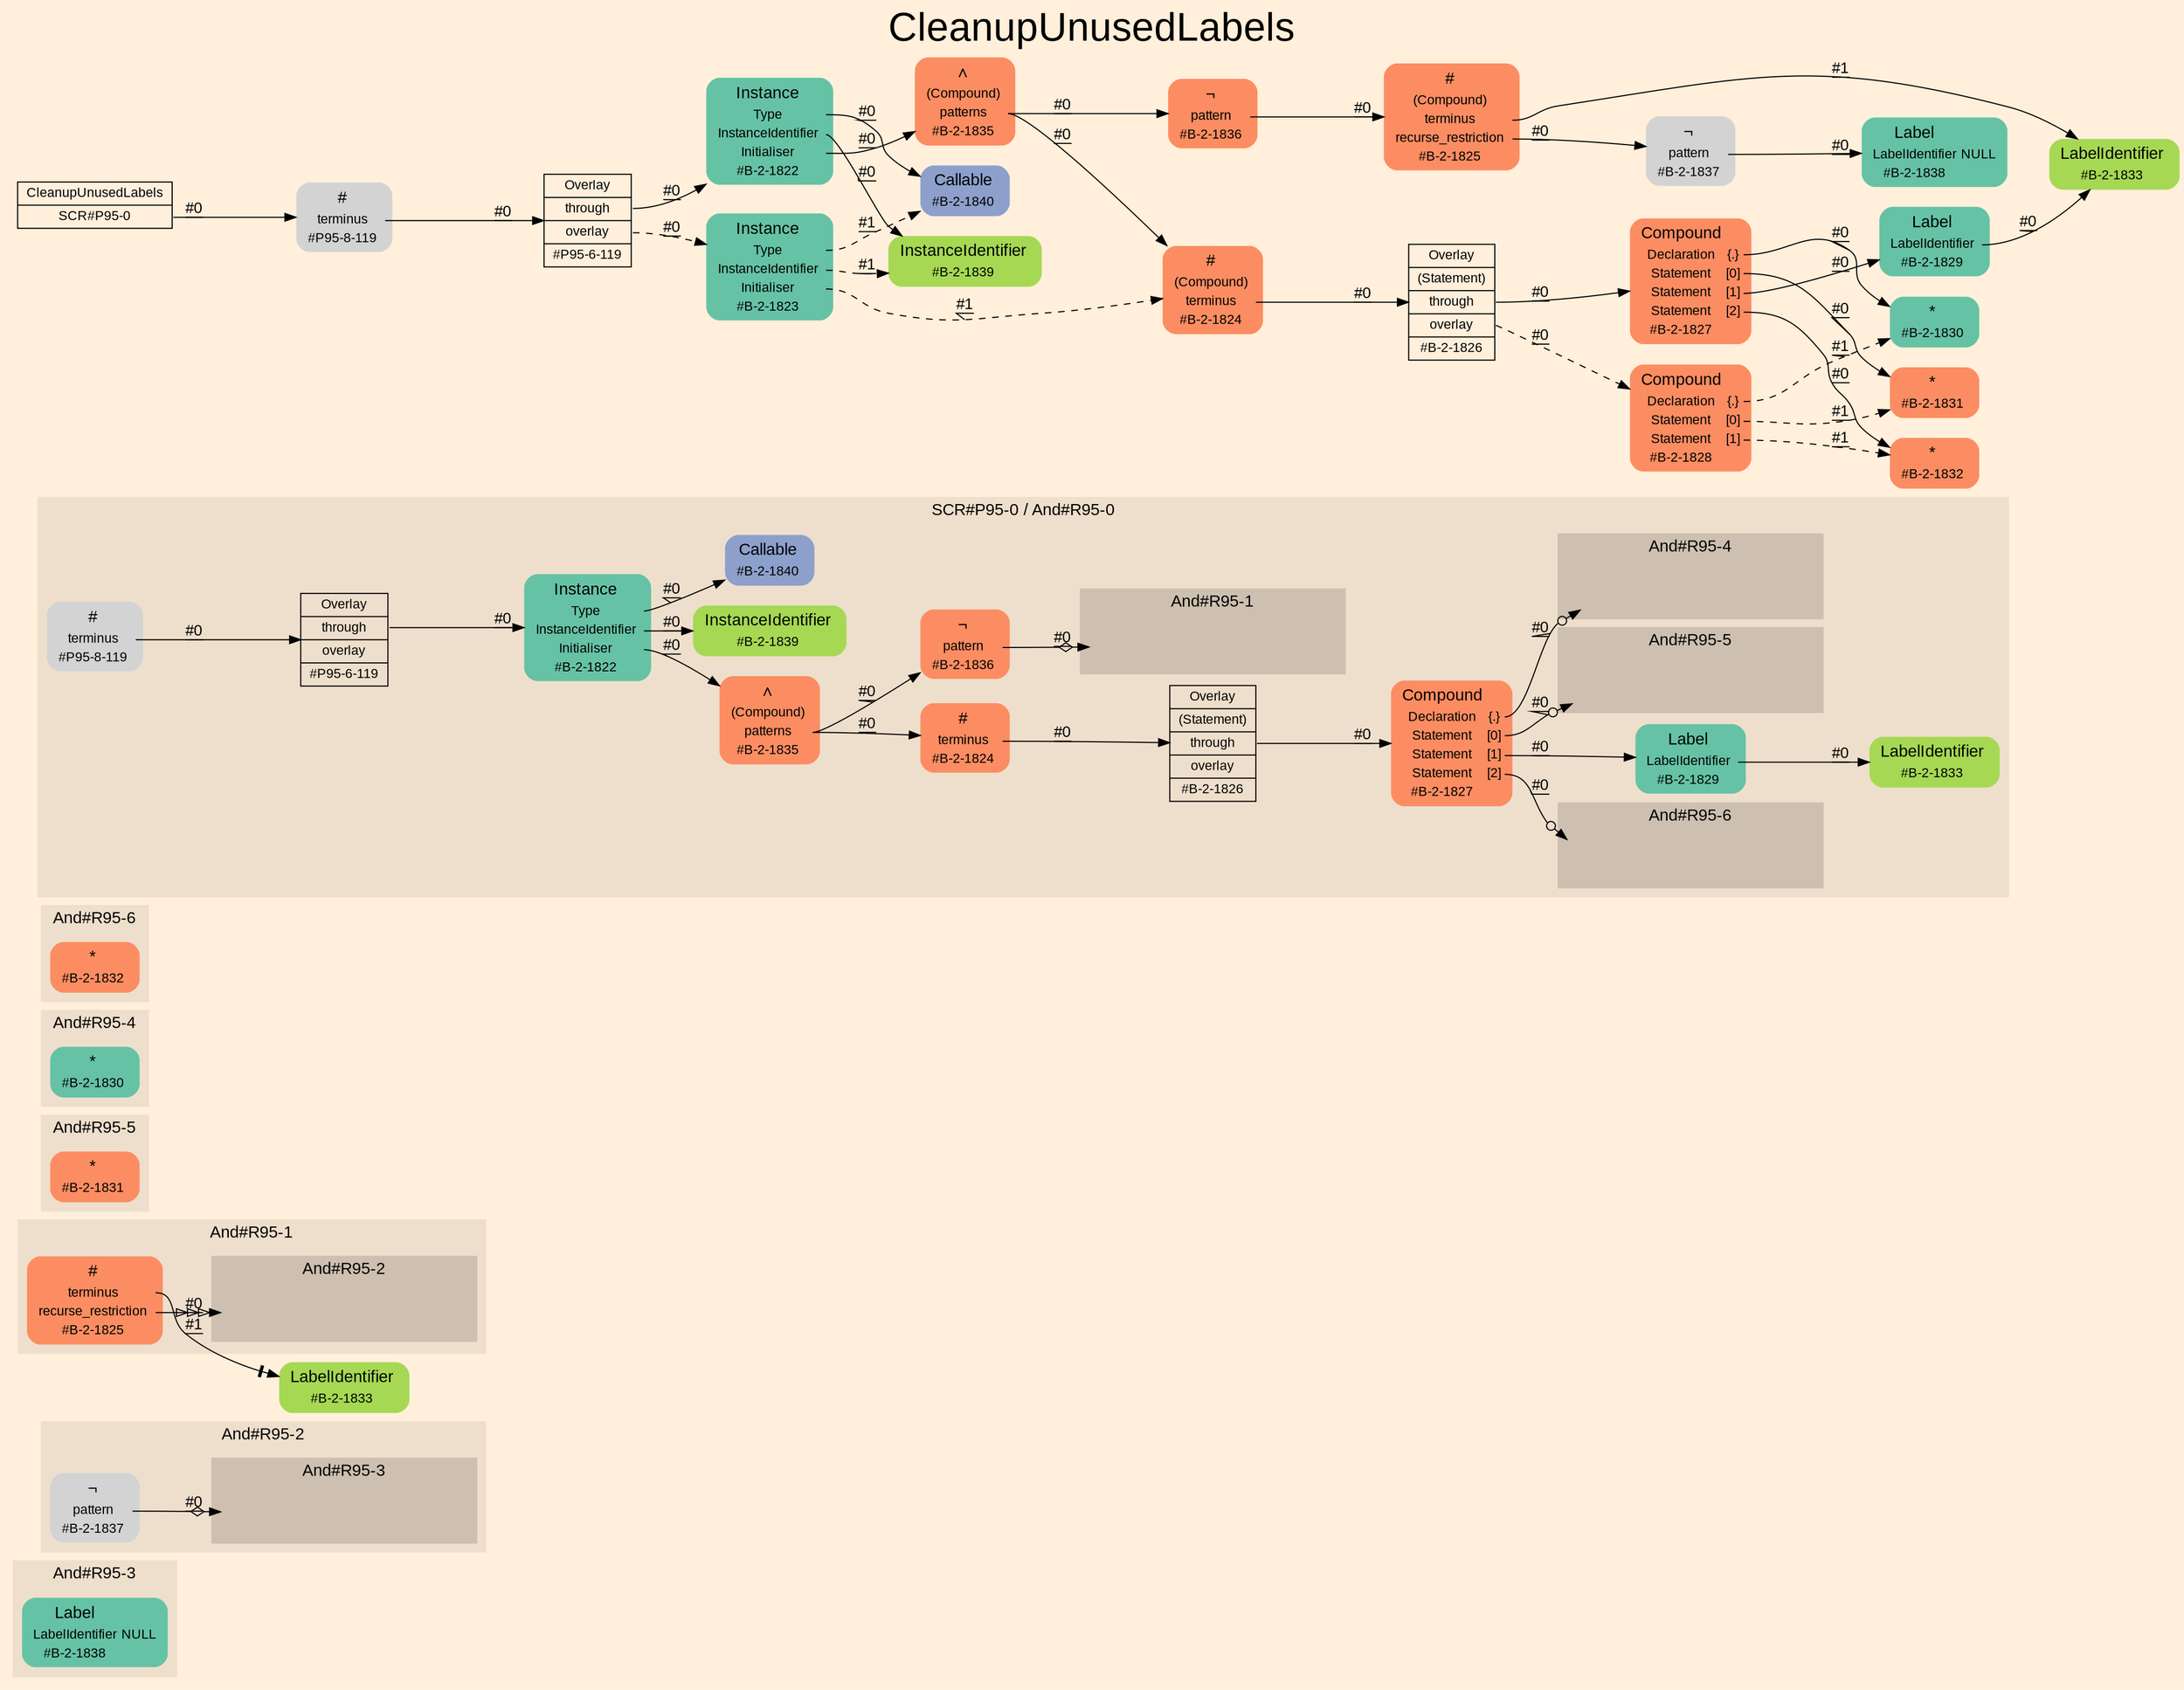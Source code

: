 digraph "CleanupUnusedLabels" {
label = "CleanupUnusedLabels"
labelloc = t
fontsize = "36"
graph [
    rankdir = "LR"
    ranksep = 0.3
    bgcolor = antiquewhite1
    color = black
    fontcolor = black
    fontname = "Arial"
];
node [
    fontname = "Arial"
];
edge [
    fontname = "Arial"
];

// -------------------- figure And#R95-3 --------------------
// -------- region And#R95-3 ----------
subgraph "clusterAnd#R95-3" {
    label = "And#R95-3"
    style = "filled"
    color = antiquewhite2
    fontsize = "15"
    "And#R95-3/#B-2-1838" [
        // -------- block And#R95-3/#B-2-1838 ----------
        shape = "plaintext"
        fillcolor = "/set28/1"
        label = <<TABLE BORDER="0" CELLBORDER="0" CELLSPACING="0">
         <TR><TD><FONT POINT-SIZE="15.0">Label</FONT></TD><TD></TD></TR>
         <TR><TD>LabelIdentifier</TD><TD PORT="port0">NULL</TD></TR>
         <TR><TD>#B-2-1838</TD><TD PORT="port1"></TD></TR>
        </TABLE>>
        style = "rounded,filled"
        fontsize = "12"
    ];
    
}


// -------------------- figure And#R95-2 --------------------
// -------- region And#R95-2 ----------
subgraph "clusterAnd#R95-2" {
    label = "And#R95-2"
    style = "filled"
    color = antiquewhite2
    fontsize = "15"
    "And#R95-2/#B-2-1837" [
        // -------- block And#R95-2/#B-2-1837 ----------
        shape = "plaintext"
        label = <<TABLE BORDER="0" CELLBORDER="0" CELLSPACING="0">
         <TR><TD><FONT POINT-SIZE="15.0">¬</FONT></TD><TD></TD></TR>
         <TR><TD>pattern</TD><TD PORT="port0"></TD></TR>
         <TR><TD>#B-2-1837</TD><TD PORT="port1"></TD></TR>
        </TABLE>>
        style = "rounded,filled"
        fontsize = "12"
    ];
    
    // -------- region And#R95-2/And#R95-3 ----------
    subgraph "clusterAnd#R95-2/And#R95-3" {
        label = "And#R95-3"
        style = "filled"
        color = antiquewhite3
        fontsize = "15"
        "And#R95-2/And#R95-3/#B-2-1838" [
            // -------- block And#R95-2/And#R95-3/#B-2-1838 ----------
            shape = none
            fillcolor = "/set28/1"
            style = "invisible"
        ];
        
    }
    
}

"And#R95-2/#B-2-1837":port0 -> "And#R95-2/And#R95-3/#B-2-1838" [
    arrowhead="normalnoneodiamond"
    label = "#0"
    decorate = true
    color = black
    fontcolor = black
];


// -------------------- figure And#R95-1 --------------------
// -------- region And#R95-1 ----------
subgraph "clusterAnd#R95-1" {
    label = "And#R95-1"
    style = "filled"
    color = antiquewhite2
    fontsize = "15"
    "And#R95-1/#B-2-1825" [
        // -------- block And#R95-1/#B-2-1825 ----------
        shape = "plaintext"
        fillcolor = "/set28/2"
        label = <<TABLE BORDER="0" CELLBORDER="0" CELLSPACING="0">
         <TR><TD><FONT POINT-SIZE="15.0">#</FONT></TD><TD></TD></TR>
         <TR><TD>terminus</TD><TD PORT="port0"></TD></TR>
         <TR><TD>recurse_restriction</TD><TD PORT="port1"></TD></TR>
         <TR><TD>#B-2-1825</TD><TD PORT="port2"></TD></TR>
        </TABLE>>
        style = "rounded,filled"
        fontsize = "12"
    ];
    
    // -------- region And#R95-1/And#R95-2 ----------
    subgraph "clusterAnd#R95-1/And#R95-2" {
        label = "And#R95-2"
        style = "filled"
        color = antiquewhite3
        fontsize = "15"
        "And#R95-1/And#R95-2/#B-2-1837" [
            // -------- block And#R95-1/And#R95-2/#B-2-1837 ----------
            shape = none
            style = "invisible"
        ];
        
    }
    
}

"And#R95-1/#B-2-1833" [
    // -------- block And#R95-1/#B-2-1833 ----------
    shape = "plaintext"
    fillcolor = "/set28/5"
    label = <<TABLE BORDER="0" CELLBORDER="0" CELLSPACING="0">
     <TR><TD><FONT POINT-SIZE="15.0">LabelIdentifier</FONT></TD><TD></TD></TR>
     <TR><TD>#B-2-1833</TD><TD PORT="port0"></TD></TR>
    </TABLE>>
    style = "rounded,filled"
    fontsize = "12"
];

"And#R95-1/#B-2-1825":port0 -> "And#R95-1/#B-2-1833" [
    arrowhead="normalnonetee"
    label = "#1"
    decorate = true
    color = black
    fontcolor = black
];

"And#R95-1/#B-2-1825":port1 -> "And#R95-1/And#R95-2/#B-2-1837" [
    arrowhead="normalonormalonormalonormal"
    label = "#0"
    decorate = true
    color = black
    fontcolor = black
];


// -------------------- figure And#R95-5 --------------------
// -------- region And#R95-5 ----------
subgraph "clusterAnd#R95-5" {
    label = "And#R95-5"
    style = "filled"
    color = antiquewhite2
    fontsize = "15"
    "And#R95-5/#B-2-1831" [
        // -------- block And#R95-5/#B-2-1831 ----------
        shape = "plaintext"
        fillcolor = "/set28/2"
        label = <<TABLE BORDER="0" CELLBORDER="0" CELLSPACING="0">
         <TR><TD><FONT POINT-SIZE="15.0">*</FONT></TD><TD></TD></TR>
         <TR><TD>#B-2-1831</TD><TD PORT="port0"></TD></TR>
        </TABLE>>
        style = "rounded,filled"
        fontsize = "12"
    ];
    
}


// -------------------- figure And#R95-4 --------------------
// -------- region And#R95-4 ----------
subgraph "clusterAnd#R95-4" {
    label = "And#R95-4"
    style = "filled"
    color = antiquewhite2
    fontsize = "15"
    "And#R95-4/#B-2-1830" [
        // -------- block And#R95-4/#B-2-1830 ----------
        shape = "plaintext"
        fillcolor = "/set28/1"
        label = <<TABLE BORDER="0" CELLBORDER="0" CELLSPACING="0">
         <TR><TD><FONT POINT-SIZE="15.0">*</FONT></TD><TD></TD></TR>
         <TR><TD>#B-2-1830</TD><TD PORT="port0"></TD></TR>
        </TABLE>>
        style = "rounded,filled"
        fontsize = "12"
    ];
    
}


// -------------------- figure And#R95-6 --------------------
// -------- region And#R95-6 ----------
subgraph "clusterAnd#R95-6" {
    label = "And#R95-6"
    style = "filled"
    color = antiquewhite2
    fontsize = "15"
    "And#R95-6/#B-2-1832" [
        // -------- block And#R95-6/#B-2-1832 ----------
        shape = "plaintext"
        fillcolor = "/set28/2"
        label = <<TABLE BORDER="0" CELLBORDER="0" CELLSPACING="0">
         <TR><TD><FONT POINT-SIZE="15.0">*</FONT></TD><TD></TD></TR>
         <TR><TD>#B-2-1832</TD><TD PORT="port0"></TD></TR>
        </TABLE>>
        style = "rounded,filled"
        fontsize = "12"
    ];
    
}


// -------------------- figure And#R95-0 --------------------
// -------- region And#R95-0 ----------
subgraph "clusterAnd#R95-0" {
    label = "SCR#P95-0 / And#R95-0"
    style = "filled"
    color = antiquewhite2
    fontsize = "15"
    "And#R95-0/#B-2-1826" [
        // -------- block And#R95-0/#B-2-1826 ----------
        shape = "record"
        fillcolor = antiquewhite2
        label = "<fixed> Overlay | <port0> (Statement) | <port1> through | <port2> overlay | <port3> #B-2-1826"
        style = "filled"
        fontsize = "12"
        color = black
        fontcolor = black
    ];
    
    "And#R95-0/#B-2-1839" [
        // -------- block And#R95-0/#B-2-1839 ----------
        shape = "plaintext"
        fillcolor = "/set28/5"
        label = <<TABLE BORDER="0" CELLBORDER="0" CELLSPACING="0">
         <TR><TD><FONT POINT-SIZE="15.0">InstanceIdentifier</FONT></TD><TD></TD></TR>
         <TR><TD>#B-2-1839</TD><TD PORT="port0"></TD></TR>
        </TABLE>>
        style = "rounded,filled"
        fontsize = "12"
    ];
    
    "And#R95-0/#P95-6-119" [
        // -------- block And#R95-0/#P95-6-119 ----------
        shape = "record"
        fillcolor = antiquewhite2
        label = "<fixed> Overlay | <port0> through | <port1> overlay | <port2> #P95-6-119"
        style = "filled"
        fontsize = "12"
        color = black
        fontcolor = black
    ];
    
    "And#R95-0/#B-2-1822" [
        // -------- block And#R95-0/#B-2-1822 ----------
        shape = "plaintext"
        fillcolor = "/set28/1"
        label = <<TABLE BORDER="0" CELLBORDER="0" CELLSPACING="0">
         <TR><TD><FONT POINT-SIZE="15.0">Instance</FONT></TD><TD></TD></TR>
         <TR><TD>Type</TD><TD PORT="port0"></TD></TR>
         <TR><TD>InstanceIdentifier</TD><TD PORT="port1"></TD></TR>
         <TR><TD>Initialiser</TD><TD PORT="port2"></TD></TR>
         <TR><TD>#B-2-1822</TD><TD PORT="port3"></TD></TR>
        </TABLE>>
        style = "rounded,filled"
        fontsize = "12"
    ];
    
    "And#R95-0/#B-2-1840" [
        // -------- block And#R95-0/#B-2-1840 ----------
        shape = "plaintext"
        fillcolor = "/set28/3"
        label = <<TABLE BORDER="0" CELLBORDER="0" CELLSPACING="0">
         <TR><TD><FONT POINT-SIZE="15.0">Callable</FONT></TD><TD></TD></TR>
         <TR><TD>#B-2-1840</TD><TD PORT="port0"></TD></TR>
        </TABLE>>
        style = "rounded,filled"
        fontsize = "12"
    ];
    
    "And#R95-0/#B-2-1827" [
        // -------- block And#R95-0/#B-2-1827 ----------
        shape = "plaintext"
        fillcolor = "/set28/2"
        label = <<TABLE BORDER="0" CELLBORDER="0" CELLSPACING="0">
         <TR><TD><FONT POINT-SIZE="15.0">Compound</FONT></TD><TD></TD></TR>
         <TR><TD>Declaration</TD><TD PORT="port0">{.}</TD></TR>
         <TR><TD>Statement</TD><TD PORT="port1">[0]</TD></TR>
         <TR><TD>Statement</TD><TD PORT="port2">[1]</TD></TR>
         <TR><TD>Statement</TD><TD PORT="port3">[2]</TD></TR>
         <TR><TD>#B-2-1827</TD><TD PORT="port4"></TD></TR>
        </TABLE>>
        style = "rounded,filled"
        fontsize = "12"
    ];
    
    "And#R95-0/#B-2-1824" [
        // -------- block And#R95-0/#B-2-1824 ----------
        shape = "plaintext"
        fillcolor = "/set28/2"
        label = <<TABLE BORDER="0" CELLBORDER="0" CELLSPACING="0">
         <TR><TD><FONT POINT-SIZE="15.0">#</FONT></TD><TD></TD></TR>
         <TR><TD>terminus</TD><TD PORT="port0"></TD></TR>
         <TR><TD>#B-2-1824</TD><TD PORT="port1"></TD></TR>
        </TABLE>>
        style = "rounded,filled"
        fontsize = "12"
    ];
    
    "And#R95-0/#B-2-1829" [
        // -------- block And#R95-0/#B-2-1829 ----------
        shape = "plaintext"
        fillcolor = "/set28/1"
        label = <<TABLE BORDER="0" CELLBORDER="0" CELLSPACING="0">
         <TR><TD><FONT POINT-SIZE="15.0">Label</FONT></TD><TD></TD></TR>
         <TR><TD>LabelIdentifier</TD><TD PORT="port0"></TD></TR>
         <TR><TD>#B-2-1829</TD><TD PORT="port1"></TD></TR>
        </TABLE>>
        style = "rounded,filled"
        fontsize = "12"
    ];
    
    "And#R95-0/#B-2-1836" [
        // -------- block And#R95-0/#B-2-1836 ----------
        shape = "plaintext"
        fillcolor = "/set28/2"
        label = <<TABLE BORDER="0" CELLBORDER="0" CELLSPACING="0">
         <TR><TD><FONT POINT-SIZE="15.0">¬</FONT></TD><TD></TD></TR>
         <TR><TD>pattern</TD><TD PORT="port0"></TD></TR>
         <TR><TD>#B-2-1836</TD><TD PORT="port1"></TD></TR>
        </TABLE>>
        style = "rounded,filled"
        fontsize = "12"
    ];
    
    "And#R95-0/#P95-8-119" [
        // -------- block And#R95-0/#P95-8-119 ----------
        shape = "plaintext"
        label = <<TABLE BORDER="0" CELLBORDER="0" CELLSPACING="0">
         <TR><TD><FONT POINT-SIZE="15.0">#</FONT></TD><TD></TD></TR>
         <TR><TD>terminus</TD><TD PORT="port0"></TD></TR>
         <TR><TD>#P95-8-119</TD><TD PORT="port1"></TD></TR>
        </TABLE>>
        style = "rounded,filled"
        fontsize = "12"
    ];
    
    "And#R95-0/#B-2-1833" [
        // -------- block And#R95-0/#B-2-1833 ----------
        shape = "plaintext"
        fillcolor = "/set28/5"
        label = <<TABLE BORDER="0" CELLBORDER="0" CELLSPACING="0">
         <TR><TD><FONT POINT-SIZE="15.0">LabelIdentifier</FONT></TD><TD></TD></TR>
         <TR><TD>#B-2-1833</TD><TD PORT="port0"></TD></TR>
        </TABLE>>
        style = "rounded,filled"
        fontsize = "12"
    ];
    
    "And#R95-0/#B-2-1835" [
        // -------- block And#R95-0/#B-2-1835 ----------
        shape = "plaintext"
        fillcolor = "/set28/2"
        label = <<TABLE BORDER="0" CELLBORDER="0" CELLSPACING="0">
         <TR><TD><FONT POINT-SIZE="15.0">∧</FONT></TD><TD></TD></TR>
         <TR><TD>(Compound)</TD><TD PORT="port0"></TD></TR>
         <TR><TD>patterns</TD><TD PORT="port1"></TD></TR>
         <TR><TD>#B-2-1835</TD><TD PORT="port2"></TD></TR>
        </TABLE>>
        style = "rounded,filled"
        fontsize = "12"
    ];
    
    // -------- region And#R95-0/And#R95-1 ----------
    subgraph "clusterAnd#R95-0/And#R95-1" {
        label = "And#R95-1"
        style = "filled"
        color = antiquewhite3
        fontsize = "15"
        "And#R95-0/And#R95-1/#B-2-1825" [
            // -------- block And#R95-0/And#R95-1/#B-2-1825 ----------
            shape = none
            fillcolor = "/set28/2"
            style = "invisible"
        ];
        
    }
    
    // -------- region And#R95-0/And#R95-4 ----------
    subgraph "clusterAnd#R95-0/And#R95-4" {
        label = "And#R95-4"
        style = "filled"
        color = antiquewhite3
        fontsize = "15"
        "And#R95-0/And#R95-4/#B-2-1830" [
            // -------- block And#R95-0/And#R95-4/#B-2-1830 ----------
            shape = none
            fillcolor = "/set28/1"
            style = "invisible"
        ];
        
    }
    
    // -------- region And#R95-0/And#R95-5 ----------
    subgraph "clusterAnd#R95-0/And#R95-5" {
        label = "And#R95-5"
        style = "filled"
        color = antiquewhite3
        fontsize = "15"
        "And#R95-0/And#R95-5/#B-2-1831" [
            // -------- block And#R95-0/And#R95-5/#B-2-1831 ----------
            shape = none
            fillcolor = "/set28/2"
            style = "invisible"
        ];
        
    }
    
    // -------- region And#R95-0/And#R95-6 ----------
    subgraph "clusterAnd#R95-0/And#R95-6" {
        label = "And#R95-6"
        style = "filled"
        color = antiquewhite3
        fontsize = "15"
        "And#R95-0/And#R95-6/#B-2-1832" [
            // -------- block And#R95-0/And#R95-6/#B-2-1832 ----------
            shape = none
            fillcolor = "/set28/2"
            style = "invisible"
        ];
        
    }
    
}

"And#R95-0/#B-2-1826":port1 -> "And#R95-0/#B-2-1827" [
    label = "#0"
    decorate = true
    color = black
    fontcolor = black
];

"And#R95-0/#P95-6-119":port0 -> "And#R95-0/#B-2-1822" [
    label = "#0"
    decorate = true
    color = black
    fontcolor = black
];

"And#R95-0/#B-2-1822":port0 -> "And#R95-0/#B-2-1840" [
    label = "#0"
    decorate = true
    color = black
    fontcolor = black
];

"And#R95-0/#B-2-1822":port1 -> "And#R95-0/#B-2-1839" [
    label = "#0"
    decorate = true
    color = black
    fontcolor = black
];

"And#R95-0/#B-2-1822":port2 -> "And#R95-0/#B-2-1835" [
    label = "#0"
    decorate = true
    color = black
    fontcolor = black
];

"And#R95-0/#B-2-1827":port0 -> "And#R95-0/And#R95-4/#B-2-1830" [
    arrowhead="normalnoneodot"
    label = "#0"
    decorate = true
    color = black
    fontcolor = black
];

"And#R95-0/#B-2-1827":port1 -> "And#R95-0/And#R95-5/#B-2-1831" [
    arrowhead="normalnoneodot"
    label = "#0"
    decorate = true
    color = black
    fontcolor = black
];

"And#R95-0/#B-2-1827":port2 -> "And#R95-0/#B-2-1829" [
    label = "#0"
    decorate = true
    color = black
    fontcolor = black
];

"And#R95-0/#B-2-1827":port3 -> "And#R95-0/And#R95-6/#B-2-1832" [
    arrowhead="normalnoneodot"
    label = "#0"
    decorate = true
    color = black
    fontcolor = black
];

"And#R95-0/#B-2-1824":port0 -> "And#R95-0/#B-2-1826" [
    label = "#0"
    decorate = true
    color = black
    fontcolor = black
];

"And#R95-0/#B-2-1829":port0 -> "And#R95-0/#B-2-1833" [
    label = "#0"
    decorate = true
    color = black
    fontcolor = black
];

"And#R95-0/#B-2-1836":port0 -> "And#R95-0/And#R95-1/#B-2-1825" [
    arrowhead="normalnoneodiamond"
    label = "#0"
    decorate = true
    color = black
    fontcolor = black
];

"And#R95-0/#P95-8-119":port0 -> "And#R95-0/#P95-6-119" [
    label = "#0"
    decorate = true
    color = black
    fontcolor = black
];

"And#R95-0/#B-2-1835":port1 -> "And#R95-0/#B-2-1824" [
    label = "#0"
    decorate = true
    color = black
    fontcolor = black
];

"And#R95-0/#B-2-1835":port1 -> "And#R95-0/#B-2-1836" [
    label = "#0"
    decorate = true
    color = black
    fontcolor = black
];


// -------------------- transformation figure --------------------
"CR#P95-0" [
    // -------- block CR#P95-0 ----------
    shape = "record"
    fillcolor = antiquewhite1
    label = "<fixed> CleanupUnusedLabels | <port0> SCR#P95-0"
    style = "filled"
    fontsize = "12"
    color = black
    fontcolor = black
];

"#P95-8-119" [
    // -------- block #P95-8-119 ----------
    shape = "plaintext"
    label = <<TABLE BORDER="0" CELLBORDER="0" CELLSPACING="0">
     <TR><TD><FONT POINT-SIZE="15.0">#</FONT></TD><TD></TD></TR>
     <TR><TD>terminus</TD><TD PORT="port0"></TD></TR>
     <TR><TD>#P95-8-119</TD><TD PORT="port1"></TD></TR>
    </TABLE>>
    style = "rounded,filled"
    fontsize = "12"
];

"#P95-6-119" [
    // -------- block #P95-6-119 ----------
    shape = "record"
    fillcolor = antiquewhite1
    label = "<fixed> Overlay | <port0> through | <port1> overlay | <port2> #P95-6-119"
    style = "filled"
    fontsize = "12"
    color = black
    fontcolor = black
];

"#B-2-1822" [
    // -------- block #B-2-1822 ----------
    shape = "plaintext"
    fillcolor = "/set28/1"
    label = <<TABLE BORDER="0" CELLBORDER="0" CELLSPACING="0">
     <TR><TD><FONT POINT-SIZE="15.0">Instance</FONT></TD><TD></TD></TR>
     <TR><TD>Type</TD><TD PORT="port0"></TD></TR>
     <TR><TD>InstanceIdentifier</TD><TD PORT="port1"></TD></TR>
     <TR><TD>Initialiser</TD><TD PORT="port2"></TD></TR>
     <TR><TD>#B-2-1822</TD><TD PORT="port3"></TD></TR>
    </TABLE>>
    style = "rounded,filled"
    fontsize = "12"
];

"#B-2-1840" [
    // -------- block #B-2-1840 ----------
    shape = "plaintext"
    fillcolor = "/set28/3"
    label = <<TABLE BORDER="0" CELLBORDER="0" CELLSPACING="0">
     <TR><TD><FONT POINT-SIZE="15.0">Callable</FONT></TD><TD></TD></TR>
     <TR><TD>#B-2-1840</TD><TD PORT="port0"></TD></TR>
    </TABLE>>
    style = "rounded,filled"
    fontsize = "12"
];

"#B-2-1839" [
    // -------- block #B-2-1839 ----------
    shape = "plaintext"
    fillcolor = "/set28/5"
    label = <<TABLE BORDER="0" CELLBORDER="0" CELLSPACING="0">
     <TR><TD><FONT POINT-SIZE="15.0">InstanceIdentifier</FONT></TD><TD></TD></TR>
     <TR><TD>#B-2-1839</TD><TD PORT="port0"></TD></TR>
    </TABLE>>
    style = "rounded,filled"
    fontsize = "12"
];

"#B-2-1835" [
    // -------- block #B-2-1835 ----------
    shape = "plaintext"
    fillcolor = "/set28/2"
    label = <<TABLE BORDER="0" CELLBORDER="0" CELLSPACING="0">
     <TR><TD><FONT POINT-SIZE="15.0">∧</FONT></TD><TD></TD></TR>
     <TR><TD>(Compound)</TD><TD PORT="port0"></TD></TR>
     <TR><TD>patterns</TD><TD PORT="port1"></TD></TR>
     <TR><TD>#B-2-1835</TD><TD PORT="port2"></TD></TR>
    </TABLE>>
    style = "rounded,filled"
    fontsize = "12"
];

"#B-2-1824" [
    // -------- block #B-2-1824 ----------
    shape = "plaintext"
    fillcolor = "/set28/2"
    label = <<TABLE BORDER="0" CELLBORDER="0" CELLSPACING="0">
     <TR><TD><FONT POINT-SIZE="15.0">#</FONT></TD><TD></TD></TR>
     <TR><TD>(Compound)</TD><TD PORT="port0"></TD></TR>
     <TR><TD>terminus</TD><TD PORT="port1"></TD></TR>
     <TR><TD>#B-2-1824</TD><TD PORT="port2"></TD></TR>
    </TABLE>>
    style = "rounded,filled"
    fontsize = "12"
];

"#B-2-1826" [
    // -------- block #B-2-1826 ----------
    shape = "record"
    fillcolor = antiquewhite1
    label = "<fixed> Overlay | <port0> (Statement) | <port1> through | <port2> overlay | <port3> #B-2-1826"
    style = "filled"
    fontsize = "12"
    color = black
    fontcolor = black
];

"#B-2-1827" [
    // -------- block #B-2-1827 ----------
    shape = "plaintext"
    fillcolor = "/set28/2"
    label = <<TABLE BORDER="0" CELLBORDER="0" CELLSPACING="0">
     <TR><TD><FONT POINT-SIZE="15.0">Compound</FONT></TD><TD></TD></TR>
     <TR><TD>Declaration</TD><TD PORT="port0">{.}</TD></TR>
     <TR><TD>Statement</TD><TD PORT="port1">[0]</TD></TR>
     <TR><TD>Statement</TD><TD PORT="port2">[1]</TD></TR>
     <TR><TD>Statement</TD><TD PORT="port3">[2]</TD></TR>
     <TR><TD>#B-2-1827</TD><TD PORT="port4"></TD></TR>
    </TABLE>>
    style = "rounded,filled"
    fontsize = "12"
];

"#B-2-1830" [
    // -------- block #B-2-1830 ----------
    shape = "plaintext"
    fillcolor = "/set28/1"
    label = <<TABLE BORDER="0" CELLBORDER="0" CELLSPACING="0">
     <TR><TD><FONT POINT-SIZE="15.0">*</FONT></TD><TD></TD></TR>
     <TR><TD>#B-2-1830</TD><TD PORT="port0"></TD></TR>
    </TABLE>>
    style = "rounded,filled"
    fontsize = "12"
];

"#B-2-1831" [
    // -------- block #B-2-1831 ----------
    shape = "plaintext"
    fillcolor = "/set28/2"
    label = <<TABLE BORDER="0" CELLBORDER="0" CELLSPACING="0">
     <TR><TD><FONT POINT-SIZE="15.0">*</FONT></TD><TD></TD></TR>
     <TR><TD>#B-2-1831</TD><TD PORT="port0"></TD></TR>
    </TABLE>>
    style = "rounded,filled"
    fontsize = "12"
];

"#B-2-1829" [
    // -------- block #B-2-1829 ----------
    shape = "plaintext"
    fillcolor = "/set28/1"
    label = <<TABLE BORDER="0" CELLBORDER="0" CELLSPACING="0">
     <TR><TD><FONT POINT-SIZE="15.0">Label</FONT></TD><TD></TD></TR>
     <TR><TD>LabelIdentifier</TD><TD PORT="port0"></TD></TR>
     <TR><TD>#B-2-1829</TD><TD PORT="port1"></TD></TR>
    </TABLE>>
    style = "rounded,filled"
    fontsize = "12"
];

"#B-2-1833" [
    // -------- block #B-2-1833 ----------
    shape = "plaintext"
    fillcolor = "/set28/5"
    label = <<TABLE BORDER="0" CELLBORDER="0" CELLSPACING="0">
     <TR><TD><FONT POINT-SIZE="15.0">LabelIdentifier</FONT></TD><TD></TD></TR>
     <TR><TD>#B-2-1833</TD><TD PORT="port0"></TD></TR>
    </TABLE>>
    style = "rounded,filled"
    fontsize = "12"
];

"#B-2-1832" [
    // -------- block #B-2-1832 ----------
    shape = "plaintext"
    fillcolor = "/set28/2"
    label = <<TABLE BORDER="0" CELLBORDER="0" CELLSPACING="0">
     <TR><TD><FONT POINT-SIZE="15.0">*</FONT></TD><TD></TD></TR>
     <TR><TD>#B-2-1832</TD><TD PORT="port0"></TD></TR>
    </TABLE>>
    style = "rounded,filled"
    fontsize = "12"
];

"#B-2-1828" [
    // -------- block #B-2-1828 ----------
    shape = "plaintext"
    fillcolor = "/set28/2"
    label = <<TABLE BORDER="0" CELLBORDER="0" CELLSPACING="0">
     <TR><TD><FONT POINT-SIZE="15.0">Compound</FONT></TD><TD></TD></TR>
     <TR><TD>Declaration</TD><TD PORT="port0">{.}</TD></TR>
     <TR><TD>Statement</TD><TD PORT="port1">[0]</TD></TR>
     <TR><TD>Statement</TD><TD PORT="port2">[1]</TD></TR>
     <TR><TD>#B-2-1828</TD><TD PORT="port3"></TD></TR>
    </TABLE>>
    style = "rounded,filled"
    fontsize = "12"
];

"#B-2-1836" [
    // -------- block #B-2-1836 ----------
    shape = "plaintext"
    fillcolor = "/set28/2"
    label = <<TABLE BORDER="0" CELLBORDER="0" CELLSPACING="0">
     <TR><TD><FONT POINT-SIZE="15.0">¬</FONT></TD><TD></TD></TR>
     <TR><TD>pattern</TD><TD PORT="port0"></TD></TR>
     <TR><TD>#B-2-1836</TD><TD PORT="port1"></TD></TR>
    </TABLE>>
    style = "rounded,filled"
    fontsize = "12"
];

"#B-2-1825" [
    // -------- block #B-2-1825 ----------
    shape = "plaintext"
    fillcolor = "/set28/2"
    label = <<TABLE BORDER="0" CELLBORDER="0" CELLSPACING="0">
     <TR><TD><FONT POINT-SIZE="15.0">#</FONT></TD><TD></TD></TR>
     <TR><TD>(Compound)</TD><TD PORT="port0"></TD></TR>
     <TR><TD>terminus</TD><TD PORT="port1"></TD></TR>
     <TR><TD>recurse_restriction</TD><TD PORT="port2"></TD></TR>
     <TR><TD>#B-2-1825</TD><TD PORT="port3"></TD></TR>
    </TABLE>>
    style = "rounded,filled"
    fontsize = "12"
];

"#B-2-1837" [
    // -------- block #B-2-1837 ----------
    shape = "plaintext"
    label = <<TABLE BORDER="0" CELLBORDER="0" CELLSPACING="0">
     <TR><TD><FONT POINT-SIZE="15.0">¬</FONT></TD><TD></TD></TR>
     <TR><TD>pattern</TD><TD PORT="port0"></TD></TR>
     <TR><TD>#B-2-1837</TD><TD PORT="port1"></TD></TR>
    </TABLE>>
    style = "rounded,filled"
    fontsize = "12"
];

"#B-2-1838" [
    // -------- block #B-2-1838 ----------
    shape = "plaintext"
    fillcolor = "/set28/1"
    label = <<TABLE BORDER="0" CELLBORDER="0" CELLSPACING="0">
     <TR><TD><FONT POINT-SIZE="15.0">Label</FONT></TD><TD></TD></TR>
     <TR><TD>LabelIdentifier</TD><TD PORT="port0">NULL</TD></TR>
     <TR><TD>#B-2-1838</TD><TD PORT="port1"></TD></TR>
    </TABLE>>
    style = "rounded,filled"
    fontsize = "12"
];

"#B-2-1823" [
    // -------- block #B-2-1823 ----------
    shape = "plaintext"
    fillcolor = "/set28/1"
    label = <<TABLE BORDER="0" CELLBORDER="0" CELLSPACING="0">
     <TR><TD><FONT POINT-SIZE="15.0">Instance</FONT></TD><TD></TD></TR>
     <TR><TD>Type</TD><TD PORT="port0"></TD></TR>
     <TR><TD>InstanceIdentifier</TD><TD PORT="port1"></TD></TR>
     <TR><TD>Initialiser</TD><TD PORT="port2"></TD></TR>
     <TR><TD>#B-2-1823</TD><TD PORT="port3"></TD></TR>
    </TABLE>>
    style = "rounded,filled"
    fontsize = "12"
];

"CR#P95-0":port0 -> "#P95-8-119" [
    label = "#0"
    decorate = true
    color = black
    fontcolor = black
];

"#P95-8-119":port0 -> "#P95-6-119" [
    label = "#0"
    decorate = true
    color = black
    fontcolor = black
];

"#P95-6-119":port0 -> "#B-2-1822" [
    label = "#0"
    decorate = true
    color = black
    fontcolor = black
];

"#P95-6-119":port1 -> "#B-2-1823" [
    style="dashed"
    label = "#0"
    decorate = true
    color = black
    fontcolor = black
];

"#B-2-1822":port0 -> "#B-2-1840" [
    label = "#0"
    decorate = true
    color = black
    fontcolor = black
];

"#B-2-1822":port1 -> "#B-2-1839" [
    label = "#0"
    decorate = true
    color = black
    fontcolor = black
];

"#B-2-1822":port2 -> "#B-2-1835" [
    label = "#0"
    decorate = true
    color = black
    fontcolor = black
];

"#B-2-1835":port1 -> "#B-2-1824" [
    label = "#0"
    decorate = true
    color = black
    fontcolor = black
];

"#B-2-1835":port1 -> "#B-2-1836" [
    label = "#0"
    decorate = true
    color = black
    fontcolor = black
];

"#B-2-1824":port1 -> "#B-2-1826" [
    label = "#0"
    decorate = true
    color = black
    fontcolor = black
];

"#B-2-1826":port1 -> "#B-2-1827" [
    label = "#0"
    decorate = true
    color = black
    fontcolor = black
];

"#B-2-1826":port2 -> "#B-2-1828" [
    style="dashed"
    label = "#0"
    decorate = true
    color = black
    fontcolor = black
];

"#B-2-1827":port0 -> "#B-2-1830" [
    label = "#0"
    decorate = true
    color = black
    fontcolor = black
];

"#B-2-1827":port1 -> "#B-2-1831" [
    label = "#0"
    decorate = true
    color = black
    fontcolor = black
];

"#B-2-1827":port2 -> "#B-2-1829" [
    label = "#0"
    decorate = true
    color = black
    fontcolor = black
];

"#B-2-1827":port3 -> "#B-2-1832" [
    label = "#0"
    decorate = true
    color = black
    fontcolor = black
];

"#B-2-1829":port0 -> "#B-2-1833" [
    label = "#0"
    decorate = true
    color = black
    fontcolor = black
];

"#B-2-1828":port0 -> "#B-2-1830" [
    style="dashed"
    label = "#1"
    decorate = true
    color = black
    fontcolor = black
];

"#B-2-1828":port1 -> "#B-2-1831" [
    style="dashed"
    label = "#1"
    decorate = true
    color = black
    fontcolor = black
];

"#B-2-1828":port2 -> "#B-2-1832" [
    style="dashed"
    label = "#1"
    decorate = true
    color = black
    fontcolor = black
];

"#B-2-1836":port0 -> "#B-2-1825" [
    label = "#0"
    decorate = true
    color = black
    fontcolor = black
];

"#B-2-1825":port1 -> "#B-2-1833" [
    label = "#1"
    decorate = true
    color = black
    fontcolor = black
];

"#B-2-1825":port2 -> "#B-2-1837" [
    label = "#0"
    decorate = true
    color = black
    fontcolor = black
];

"#B-2-1837":port0 -> "#B-2-1838" [
    label = "#0"
    decorate = true
    color = black
    fontcolor = black
];

"#B-2-1823":port0 -> "#B-2-1840" [
    style="dashed"
    label = "#1"
    decorate = true
    color = black
    fontcolor = black
];

"#B-2-1823":port1 -> "#B-2-1839" [
    style="dashed"
    label = "#1"
    decorate = true
    color = black
    fontcolor = black
];

"#B-2-1823":port2 -> "#B-2-1824" [
    style="dashed"
    label = "#1"
    decorate = true
    color = black
    fontcolor = black
];


}
